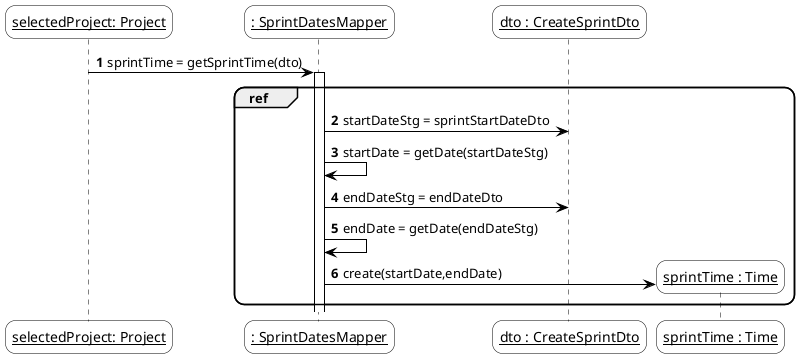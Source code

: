 @startuml
'https://plantuml.com/sequence-diagramskinparam sequenceArrowThickness 2
skinparam roundcorner 20
skinparam maxmessagesize 0
skinparam sequenceParticipant underline
skinparam sequence {
ArrowColor black
ActorBorderColor #black
LifeLineBorderColor black
LifeLineBackgroundColor white
ParticipantBorderColor black
ParticipantBackgroundColor #transparent
ParticipantFontName Aapex
ParticipantFontSize 14
ParticipantFontColor black
ActorBackgroundColor #transparent
ActorFontColor black
ActorFontSize 14
ActorFontName Aapex
}
autonumber

participant "selectedProject: Project" as project
participant ": SprintDatesMapper" as mapper
participant "dto : CreateSprintDto" as dto

project -> mapper : sprintTime = getSprintTime(dto)
activate mapper
group ref
mapper -> dto : startDateStg = sprintStartDateDto
mapper -> mapper : startDate = getDate(startDateStg)
mapper -> dto : endDateStg = endDateDto
mapper -> mapper : endDate = getDate(endDateStg)
create participant "sprintTime : Time" as time
mapper -> time : create(startDate,endDate)
end ref

@enduml